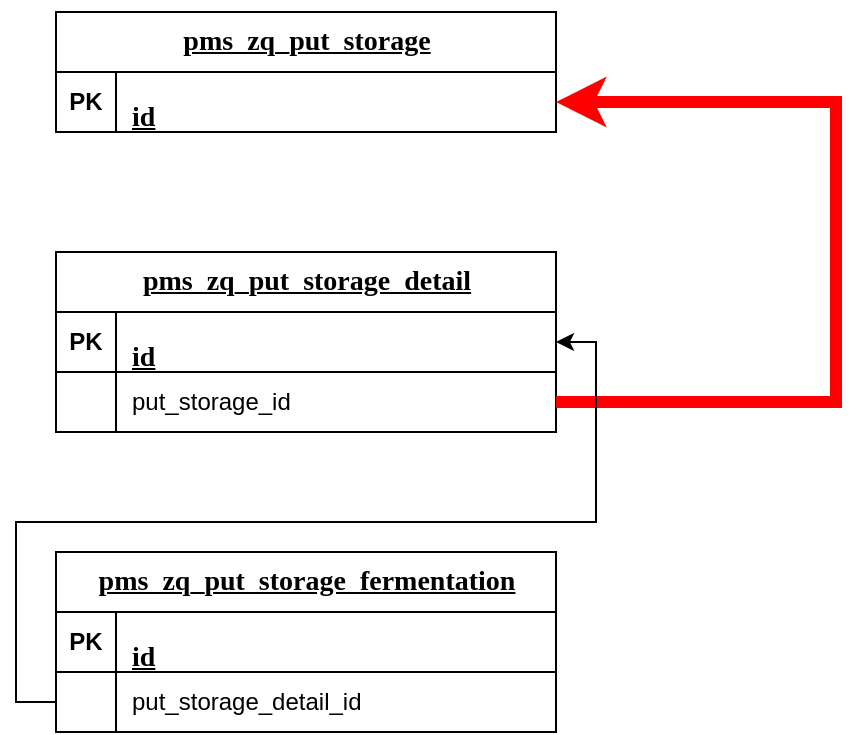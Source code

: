<mxfile version="25.0.1">
  <diagram name="第 1 页" id="wSCC99HT59sglqf6yEoy">
    <mxGraphModel dx="2074" dy="1098" grid="1" gridSize="10" guides="1" tooltips="1" connect="1" arrows="1" fold="1" page="1" pageScale="1" pageWidth="827" pageHeight="1169" math="0" shadow="0">
      <root>
        <mxCell id="0" />
        <mxCell id="1" parent="0" />
        <mxCell id="woyq9gWmLrEjIHE4rWWB-1" value="&lt;p style=&quot;text-align: left;&quot; class=&quot;MsoNormal&quot;&gt;&lt;font face=&quot;Calibri&quot;&gt;&lt;span style=&quot;font-size: 14px; text-wrap-mode: wrap;&quot;&gt;&lt;u&gt;pms_zq_put_storage&lt;/u&gt;&lt;/span&gt;&lt;/font&gt;&lt;/p&gt;" style="shape=table;startSize=30;container=1;collapsible=1;childLayout=tableLayout;fixedRows=1;rowLines=0;fontStyle=1;align=center;resizeLast=1;html=1;" vertex="1" parent="1">
          <mxGeometry x="340" y="550" width="250" height="60" as="geometry" />
        </mxCell>
        <mxCell id="woyq9gWmLrEjIHE4rWWB-2" value="" style="shape=tableRow;horizontal=0;startSize=0;swimlaneHead=0;swimlaneBody=0;fillColor=none;collapsible=0;dropTarget=0;points=[[0,0.5],[1,0.5]];portConstraint=eastwest;top=0;left=0;right=0;bottom=1;" vertex="1" parent="woyq9gWmLrEjIHE4rWWB-1">
          <mxGeometry y="30" width="250" height="30" as="geometry" />
        </mxCell>
        <mxCell id="woyq9gWmLrEjIHE4rWWB-3" value="PK" style="shape=partialRectangle;connectable=0;fillColor=none;top=0;left=0;bottom=0;right=0;fontStyle=1;overflow=hidden;whiteSpace=wrap;html=1;" vertex="1" parent="woyq9gWmLrEjIHE4rWWB-2">
          <mxGeometry width="30" height="30" as="geometry">
            <mxRectangle width="30" height="30" as="alternateBounds" />
          </mxGeometry>
        </mxCell>
        <mxCell id="woyq9gWmLrEjIHE4rWWB-4" value="&lt;p class=&quot;MsoNormal&quot;&gt;&lt;font face=&quot;Calibri&quot;&gt;&lt;span style=&quot;font-size: 14px;&quot;&gt;id&lt;/span&gt;&lt;/font&gt;&lt;/p&gt;" style="shape=partialRectangle;connectable=0;fillColor=none;top=0;left=0;bottom=0;right=0;align=left;spacingLeft=6;fontStyle=5;overflow=hidden;whiteSpace=wrap;html=1;" vertex="1" parent="woyq9gWmLrEjIHE4rWWB-2">
          <mxGeometry x="30" width="220" height="30" as="geometry">
            <mxRectangle width="220" height="30" as="alternateBounds" />
          </mxGeometry>
        </mxCell>
        <mxCell id="woyq9gWmLrEjIHE4rWWB-9" value="&lt;p style=&quot;text-align: left;&quot; class=&quot;MsoNormal&quot;&gt;&lt;font face=&quot;Calibri&quot;&gt;&lt;span style=&quot;font-size: 14px; text-wrap-mode: wrap;&quot;&gt;&lt;u&gt;pms_zq_put_storage_detail&lt;/u&gt;&lt;/span&gt;&lt;/font&gt;&lt;/p&gt;" style="shape=table;startSize=30;container=1;collapsible=1;childLayout=tableLayout;fixedRows=1;rowLines=0;fontStyle=1;align=center;resizeLast=1;html=1;" vertex="1" parent="1">
          <mxGeometry x="340" y="670" width="250" height="90" as="geometry" />
        </mxCell>
        <mxCell id="woyq9gWmLrEjIHE4rWWB-10" value="" style="shape=tableRow;horizontal=0;startSize=0;swimlaneHead=0;swimlaneBody=0;fillColor=none;collapsible=0;dropTarget=0;points=[[0,0.5],[1,0.5]];portConstraint=eastwest;top=0;left=0;right=0;bottom=1;" vertex="1" parent="woyq9gWmLrEjIHE4rWWB-9">
          <mxGeometry y="30" width="250" height="30" as="geometry" />
        </mxCell>
        <mxCell id="woyq9gWmLrEjIHE4rWWB-11" value="PK" style="shape=partialRectangle;connectable=0;fillColor=none;top=0;left=0;bottom=0;right=0;fontStyle=1;overflow=hidden;whiteSpace=wrap;html=1;" vertex="1" parent="woyq9gWmLrEjIHE4rWWB-10">
          <mxGeometry width="30" height="30" as="geometry">
            <mxRectangle width="30" height="30" as="alternateBounds" />
          </mxGeometry>
        </mxCell>
        <mxCell id="woyq9gWmLrEjIHE4rWWB-12" value="&lt;p class=&quot;MsoNormal&quot;&gt;&lt;font face=&quot;Calibri&quot;&gt;&lt;span style=&quot;font-size: 14px;&quot;&gt;id&lt;/span&gt;&lt;/font&gt;&lt;/p&gt;" style="shape=partialRectangle;connectable=0;fillColor=none;top=0;left=0;bottom=0;right=0;align=left;spacingLeft=6;fontStyle=5;overflow=hidden;whiteSpace=wrap;html=1;" vertex="1" parent="woyq9gWmLrEjIHE4rWWB-10">
          <mxGeometry x="30" width="220" height="30" as="geometry">
            <mxRectangle width="220" height="30" as="alternateBounds" />
          </mxGeometry>
        </mxCell>
        <mxCell id="woyq9gWmLrEjIHE4rWWB-13" value="" style="shape=tableRow;horizontal=0;startSize=0;swimlaneHead=0;swimlaneBody=0;fillColor=none;collapsible=0;dropTarget=0;points=[[0,0.5],[1,0.5]];portConstraint=eastwest;top=0;left=0;right=0;bottom=0;" vertex="1" parent="woyq9gWmLrEjIHE4rWWB-9">
          <mxGeometry y="60" width="250" height="30" as="geometry" />
        </mxCell>
        <mxCell id="woyq9gWmLrEjIHE4rWWB-14" value="" style="shape=partialRectangle;connectable=0;fillColor=none;top=0;left=0;bottom=0;right=0;editable=1;overflow=hidden;whiteSpace=wrap;html=1;" vertex="1" parent="woyq9gWmLrEjIHE4rWWB-13">
          <mxGeometry width="30" height="30" as="geometry">
            <mxRectangle width="30" height="30" as="alternateBounds" />
          </mxGeometry>
        </mxCell>
        <mxCell id="woyq9gWmLrEjIHE4rWWB-15" value="put_storage_id" style="shape=partialRectangle;connectable=0;fillColor=none;top=0;left=0;bottom=0;right=0;align=left;spacingLeft=6;overflow=hidden;whiteSpace=wrap;html=1;" vertex="1" parent="woyq9gWmLrEjIHE4rWWB-13">
          <mxGeometry x="30" width="220" height="30" as="geometry">
            <mxRectangle width="220" height="30" as="alternateBounds" />
          </mxGeometry>
        </mxCell>
        <mxCell id="woyq9gWmLrEjIHE4rWWB-16" value="&lt;p style=&quot;text-align: left;&quot; class=&quot;MsoNormal&quot;&gt;&lt;font face=&quot;Calibri&quot;&gt;&lt;span style=&quot;font-size: 14px; text-wrap-mode: wrap;&quot;&gt;&lt;u&gt;pms_zq_put_storage_fermentation&lt;/u&gt;&lt;/span&gt;&lt;/font&gt;&lt;/p&gt;" style="shape=table;startSize=30;container=1;collapsible=1;childLayout=tableLayout;fixedRows=1;rowLines=0;fontStyle=1;align=center;resizeLast=1;html=1;" vertex="1" parent="1">
          <mxGeometry x="340" y="820" width="250" height="90" as="geometry" />
        </mxCell>
        <mxCell id="woyq9gWmLrEjIHE4rWWB-17" value="" style="shape=tableRow;horizontal=0;startSize=0;swimlaneHead=0;swimlaneBody=0;fillColor=none;collapsible=0;dropTarget=0;points=[[0,0.5],[1,0.5]];portConstraint=eastwest;top=0;left=0;right=0;bottom=1;" vertex="1" parent="woyq9gWmLrEjIHE4rWWB-16">
          <mxGeometry y="30" width="250" height="30" as="geometry" />
        </mxCell>
        <mxCell id="woyq9gWmLrEjIHE4rWWB-18" value="PK" style="shape=partialRectangle;connectable=0;fillColor=none;top=0;left=0;bottom=0;right=0;fontStyle=1;overflow=hidden;whiteSpace=wrap;html=1;" vertex="1" parent="woyq9gWmLrEjIHE4rWWB-17">
          <mxGeometry width="30" height="30" as="geometry">
            <mxRectangle width="30" height="30" as="alternateBounds" />
          </mxGeometry>
        </mxCell>
        <mxCell id="woyq9gWmLrEjIHE4rWWB-19" value="&lt;p class=&quot;MsoNormal&quot;&gt;&lt;font face=&quot;Calibri&quot;&gt;&lt;span style=&quot;font-size: 14px;&quot;&gt;id&lt;/span&gt;&lt;/font&gt;&lt;/p&gt;" style="shape=partialRectangle;connectable=0;fillColor=none;top=0;left=0;bottom=0;right=0;align=left;spacingLeft=6;fontStyle=5;overflow=hidden;whiteSpace=wrap;html=1;" vertex="1" parent="woyq9gWmLrEjIHE4rWWB-17">
          <mxGeometry x="30" width="220" height="30" as="geometry">
            <mxRectangle width="220" height="30" as="alternateBounds" />
          </mxGeometry>
        </mxCell>
        <mxCell id="woyq9gWmLrEjIHE4rWWB-20" value="" style="shape=tableRow;horizontal=0;startSize=0;swimlaneHead=0;swimlaneBody=0;fillColor=none;collapsible=0;dropTarget=0;points=[[0,0.5],[1,0.5]];portConstraint=eastwest;top=0;left=0;right=0;bottom=0;" vertex="1" parent="woyq9gWmLrEjIHE4rWWB-16">
          <mxGeometry y="60" width="250" height="30" as="geometry" />
        </mxCell>
        <mxCell id="woyq9gWmLrEjIHE4rWWB-21" value="" style="shape=partialRectangle;connectable=0;fillColor=none;top=0;left=0;bottom=0;right=0;editable=1;overflow=hidden;whiteSpace=wrap;html=1;" vertex="1" parent="woyq9gWmLrEjIHE4rWWB-20">
          <mxGeometry width="30" height="30" as="geometry">
            <mxRectangle width="30" height="30" as="alternateBounds" />
          </mxGeometry>
        </mxCell>
        <mxCell id="woyq9gWmLrEjIHE4rWWB-22" value="put_storage_detail_id" style="shape=partialRectangle;connectable=0;fillColor=none;top=0;left=0;bottom=0;right=0;align=left;spacingLeft=6;overflow=hidden;whiteSpace=wrap;html=1;" vertex="1" parent="woyq9gWmLrEjIHE4rWWB-20">
          <mxGeometry x="30" width="220" height="30" as="geometry">
            <mxRectangle width="220" height="30" as="alternateBounds" />
          </mxGeometry>
        </mxCell>
        <mxCell id="woyq9gWmLrEjIHE4rWWB-23" style="edgeStyle=orthogonalEdgeStyle;rounded=0;orthogonalLoop=1;jettySize=auto;html=1;exitX=1;exitY=0.5;exitDx=0;exitDy=0;entryX=1;entryY=0.5;entryDx=0;entryDy=0;strokeColor=#FF0000;strokeWidth=6;" edge="1" parent="1" source="woyq9gWmLrEjIHE4rWWB-13" target="woyq9gWmLrEjIHE4rWWB-2">
          <mxGeometry relative="1" as="geometry">
            <Array as="points">
              <mxPoint x="730" y="745" />
              <mxPoint x="730" y="595" />
            </Array>
          </mxGeometry>
        </mxCell>
        <mxCell id="woyq9gWmLrEjIHE4rWWB-25" style="edgeStyle=orthogonalEdgeStyle;rounded=0;orthogonalLoop=1;jettySize=auto;html=1;exitX=0;exitY=0.5;exitDx=0;exitDy=0;" edge="1" parent="1" source="woyq9gWmLrEjIHE4rWWB-20" target="woyq9gWmLrEjIHE4rWWB-10">
          <mxGeometry relative="1" as="geometry">
            <Array as="points">
              <mxPoint x="320" y="895" />
              <mxPoint x="320" y="805" />
              <mxPoint x="610" y="805" />
              <mxPoint x="610" y="715" />
            </Array>
          </mxGeometry>
        </mxCell>
      </root>
    </mxGraphModel>
  </diagram>
</mxfile>
